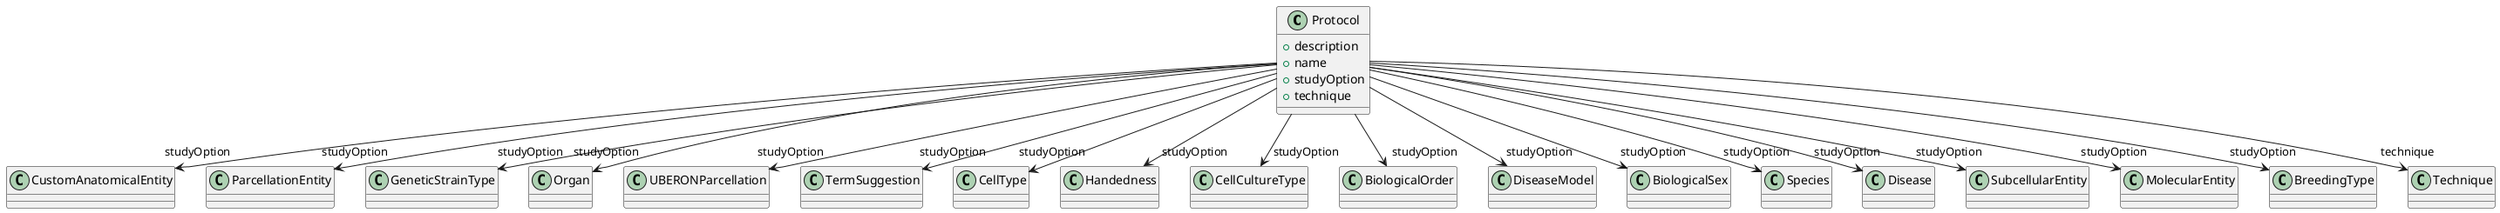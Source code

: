 @startuml
class Protocol {
+description
+name
+studyOption
+technique

}
Protocol -d-> "studyOption" CustomAnatomicalEntity
Protocol -d-> "studyOption" ParcellationEntity
Protocol -d-> "studyOption" GeneticStrainType
Protocol -d-> "studyOption" Organ
Protocol -d-> "studyOption" UBERONParcellation
Protocol -d-> "studyOption" TermSuggestion
Protocol -d-> "studyOption" CellType
Protocol -d-> "studyOption" Handedness
Protocol -d-> "studyOption" CellCultureType
Protocol -d-> "studyOption" BiologicalOrder
Protocol -d-> "studyOption" DiseaseModel
Protocol -d-> "studyOption" BiologicalSex
Protocol -d-> "studyOption" Species
Protocol -d-> "studyOption" Disease
Protocol -d-> "studyOption" SubcellularEntity
Protocol -d-> "studyOption" MolecularEntity
Protocol -d-> "studyOption" BreedingType
Protocol -d-> "technique" Technique

@enduml